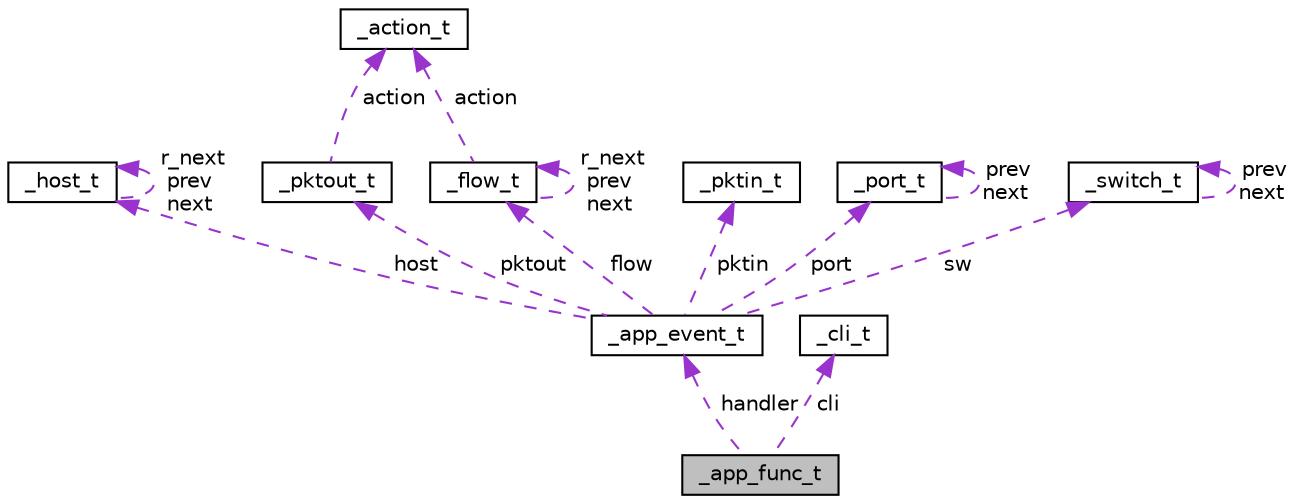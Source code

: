 digraph "_app_func_t"
{
  edge [fontname="Helvetica",fontsize="10",labelfontname="Helvetica",labelfontsize="10"];
  node [fontname="Helvetica",fontsize="10",shape=record];
  Node1 [label="_app_func_t",height=0.2,width=0.4,color="black", fillcolor="grey75", style="filled", fontcolor="black"];
  Node2 -> Node1 [dir="back",color="darkorchid3",fontsize="10",style="dashed",label=" handler" ,fontname="Helvetica"];
  Node2 [label="_app_event_t",height=0.2,width=0.4,color="black", fillcolor="white", style="filled",URL="$struct__app__event__t.html",tooltip="The structure of an app event (read-only) "];
  Node3 -> Node2 [dir="back",color="darkorchid3",fontsize="10",style="dashed",label=" host" ,fontname="Helvetica"];
  Node3 [label="_host_t",height=0.2,width=0.4,color="black", fillcolor="white", style="filled",URL="$struct__host__t.html",tooltip="The structure of a host. "];
  Node3 -> Node3 [dir="back",color="darkorchid3",fontsize="10",style="dashed",label=" r_next\nprev\nnext" ,fontname="Helvetica"];
  Node4 -> Node2 [dir="back",color="darkorchid3",fontsize="10",style="dashed",label=" pktout" ,fontname="Helvetica"];
  Node4 [label="_pktout_t",height=0.2,width=0.4,color="black", fillcolor="white", style="filled",URL="$struct__pktout__t.html",tooltip="The structure of an outgoing packet. "];
  Node5 -> Node4 [dir="back",color="darkorchid3",fontsize="10",style="dashed",label=" action" ,fontname="Helvetica"];
  Node5 [label="_action_t",height=0.2,width=0.4,color="black", fillcolor="white", style="filled",URL="$struct__action__t.html",tooltip="The structure of an action. "];
  Node6 -> Node2 [dir="back",color="darkorchid3",fontsize="10",style="dashed",label=" flow" ,fontname="Helvetica"];
  Node6 [label="_flow_t",height=0.2,width=0.4,color="black", fillcolor="white", style="filled",URL="$struct__flow__t.html",tooltip="The structure of a flow. "];
  Node5 -> Node6 [dir="back",color="darkorchid3",fontsize="10",style="dashed",label=" action" ,fontname="Helvetica"];
  Node6 -> Node6 [dir="back",color="darkorchid3",fontsize="10",style="dashed",label=" r_next\nprev\nnext" ,fontname="Helvetica"];
  Node7 -> Node2 [dir="back",color="darkorchid3",fontsize="10",style="dashed",label=" pktin" ,fontname="Helvetica"];
  Node7 [label="_pktin_t",height=0.2,width=0.4,color="black", fillcolor="white", style="filled",URL="$struct__pktin__t.html",tooltip="The structure of an incoming packet. "];
  Node8 -> Node2 [dir="back",color="darkorchid3",fontsize="10",style="dashed",label=" port" ,fontname="Helvetica"];
  Node8 [label="_port_t",height=0.2,width=0.4,color="black", fillcolor="white", style="filled",URL="$struct__port__t.html",tooltip="The structure of a port. "];
  Node8 -> Node8 [dir="back",color="darkorchid3",fontsize="10",style="dashed",label=" prev\nnext" ,fontname="Helvetica"];
  Node9 -> Node2 [dir="back",color="darkorchid3",fontsize="10",style="dashed",label=" sw" ,fontname="Helvetica"];
  Node9 [label="_switch_t",height=0.2,width=0.4,color="black", fillcolor="white", style="filled",URL="$struct__switch__t.html",tooltip="The structure of a switch. "];
  Node9 -> Node9 [dir="back",color="darkorchid3",fontsize="10",style="dashed",label=" prev\nnext" ,fontname="Helvetica"];
  Node10 -> Node1 [dir="back",color="darkorchid3",fontsize="10",style="dashed",label=" cli" ,fontname="Helvetica"];
  Node10 [label="_cli_t",height=0.2,width=0.4,color="black", fillcolor="white", style="filled",URL="$struct__cli__t.html",tooltip="The context structure of the CLI. "];
}
